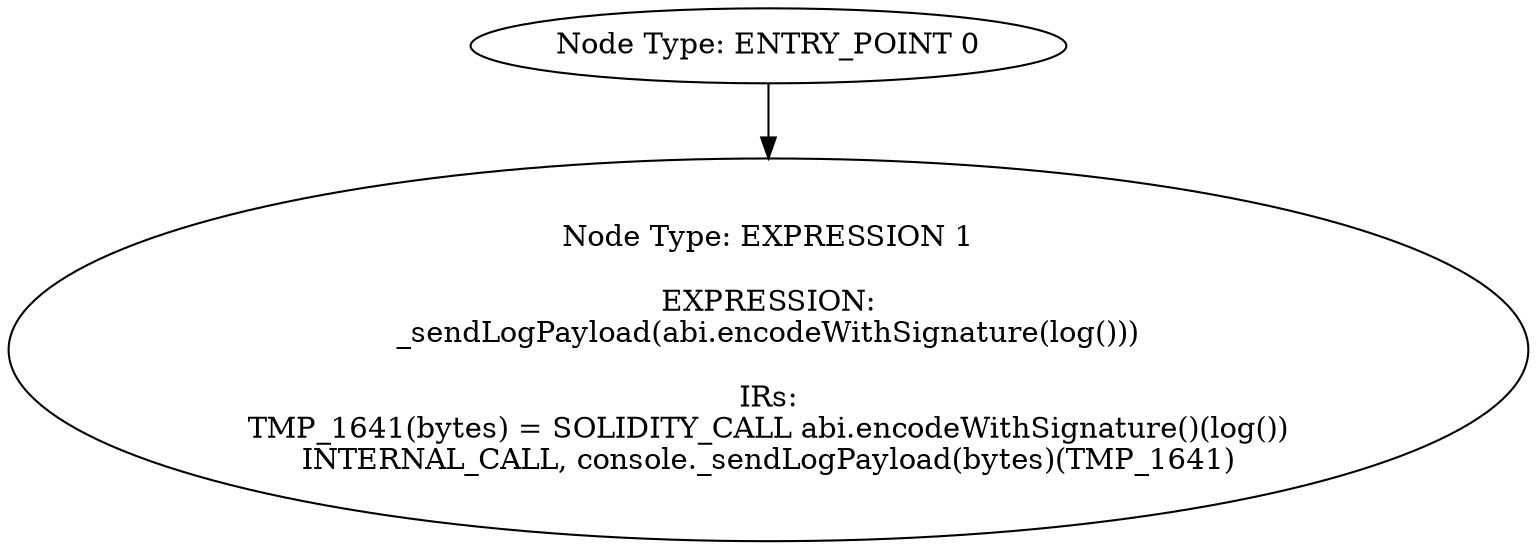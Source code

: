 digraph{
0[label="Node Type: ENTRY_POINT 0
"];
0->1;
1[label="Node Type: EXPRESSION 1

EXPRESSION:
_sendLogPayload(abi.encodeWithSignature(log()))

IRs:
TMP_1641(bytes) = SOLIDITY_CALL abi.encodeWithSignature()(log())
INTERNAL_CALL, console._sendLogPayload(bytes)(TMP_1641)"];
}
